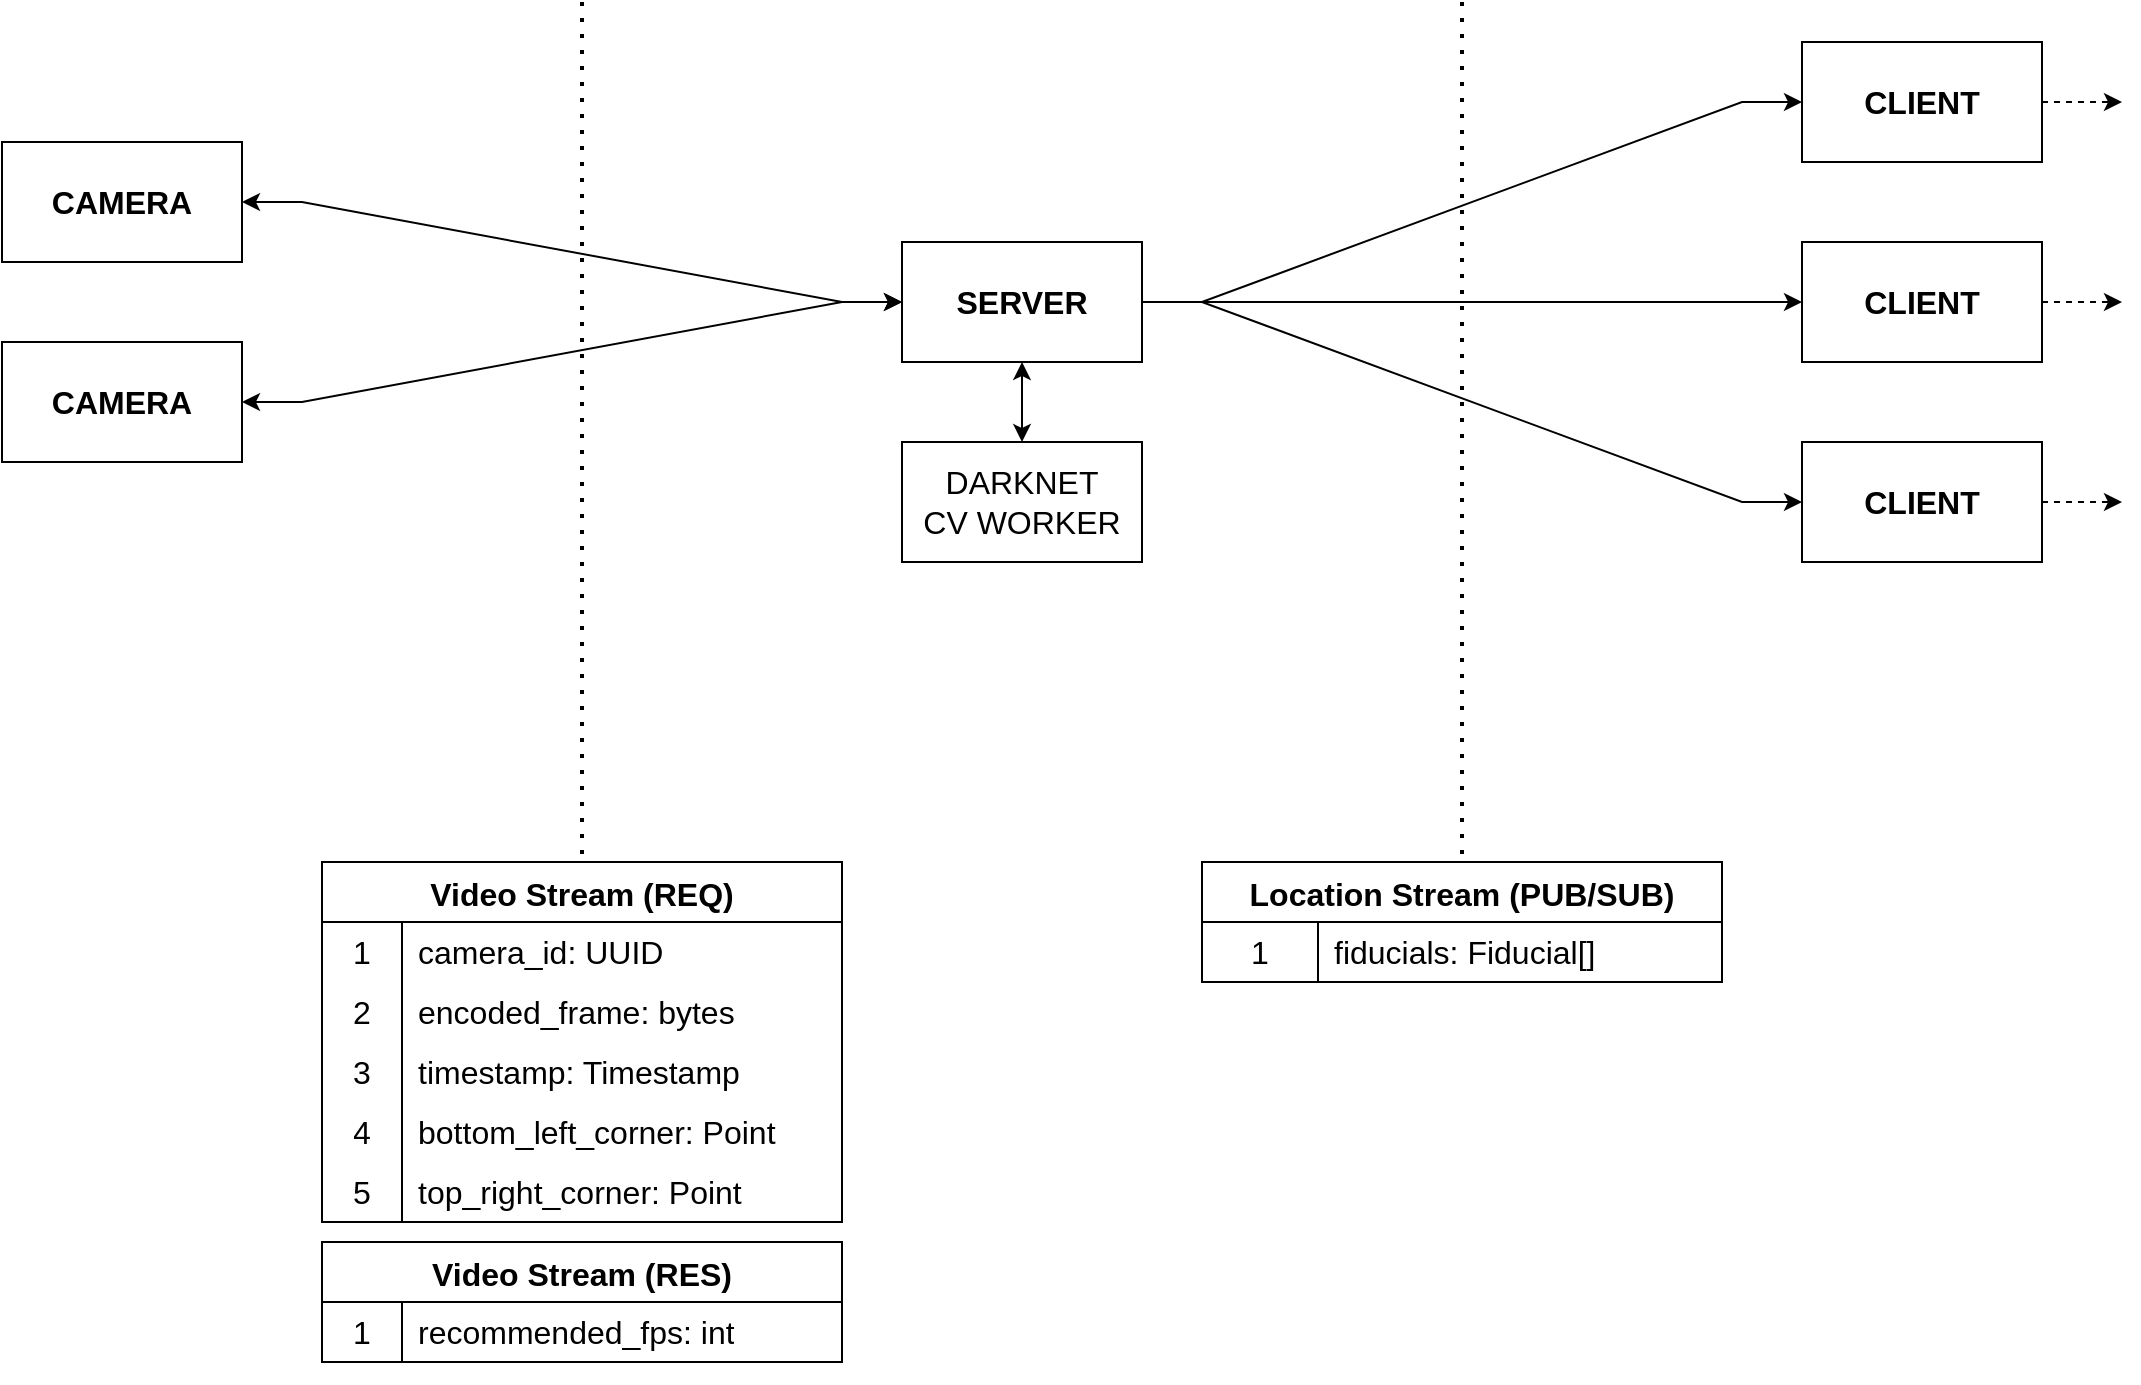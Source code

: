 <mxfile version="20.8.17" type="device"><diagram name="Page-1" id="8ZwRMKYIwnAi-eL0Bg6b"><mxGraphModel dx="2074" dy="1151" grid="1" gridSize="10" guides="1" tooltips="1" connect="1" arrows="1" fold="1" page="1" pageScale="1" pageWidth="1100" pageHeight="850" math="0" shadow="0"><root><mxCell id="0"/><mxCell id="1" parent="0"/><mxCell id="f6jl3S5OLqhXv_2z6Z4M-2" value="&lt;div style=&quot;font-size: 16px;&quot;&gt;SERVER&lt;/div&gt;" style="rounded=0;whiteSpace=wrap;html=1;fontSize=16;fontStyle=1" parent="1" vertex="1"><mxGeometry x="470" y="170" width="120" height="60" as="geometry"/></mxCell><mxCell id="f6jl3S5OLqhXv_2z6Z4M-3" value="CLIENT" style="rounded=0;whiteSpace=wrap;html=1;fontSize=16;fontStyle=1" parent="1" vertex="1"><mxGeometry x="920" y="170" width="120" height="60" as="geometry"/></mxCell><mxCell id="f6jl3S5OLqhXv_2z6Z4M-4" value="CLIENT" style="rounded=0;whiteSpace=wrap;html=1;fontSize=16;fontStyle=1" parent="1" vertex="1"><mxGeometry x="920" y="70" width="120" height="60" as="geometry"/></mxCell><mxCell id="f6jl3S5OLqhXv_2z6Z4M-5" value="CLIENT" style="rounded=0;whiteSpace=wrap;html=1;fontSize=16;fontStyle=1" parent="1" vertex="1"><mxGeometry x="920" y="270" width="120" height="60" as="geometry"/></mxCell><mxCell id="f6jl3S5OLqhXv_2z6Z4M-6" value="CAMERA" style="rounded=0;whiteSpace=wrap;html=1;fontSize=16;fontStyle=1" parent="1" vertex="1"><mxGeometry x="20" y="220" width="120" height="60" as="geometry"/></mxCell><mxCell id="f6jl3S5OLqhXv_2z6Z4M-7" value="CAMERA" style="rounded=0;whiteSpace=wrap;html=1;fontSize=16;fontStyle=1" parent="1" vertex="1"><mxGeometry x="20" y="120" width="120" height="60" as="geometry"/></mxCell><mxCell id="f6jl3S5OLqhXv_2z6Z4M-8" value="" style="endArrow=classic;startArrow=classic;html=1;rounded=0;exitX=0.5;exitY=0;exitDx=0;exitDy=0;" parent="1" source="f6jl3S5OLqhXv_2z6Z4M-47" target="f6jl3S5OLqhXv_2z6Z4M-2" edge="1"><mxGeometry width="50" height="50" relative="1" as="geometry"><mxPoint x="520" y="270" as="sourcePoint"/><mxPoint x="580" y="480" as="targetPoint"/></mxGeometry></mxCell><mxCell id="f6jl3S5OLqhXv_2z6Z4M-9" value="" style="endArrow=classic;html=1;rounded=0;edgeStyle=entityRelationEdgeStyle;startArrow=classic;startFill=1;" parent="1" source="f6jl3S5OLqhXv_2z6Z4M-7" target="f6jl3S5OLqhXv_2z6Z4M-2" edge="1"><mxGeometry width="50" height="50" relative="1" as="geometry"><mxPoint x="400" y="320" as="sourcePoint"/><mxPoint x="450" y="270" as="targetPoint"/></mxGeometry></mxCell><mxCell id="f6jl3S5OLqhXv_2z6Z4M-10" value="" style="endArrow=classic;html=1;rounded=0;edgeStyle=entityRelationEdgeStyle;startArrow=classic;startFill=1;" parent="1" source="f6jl3S5OLqhXv_2z6Z4M-6" target="f6jl3S5OLqhXv_2z6Z4M-2" edge="1"><mxGeometry width="50" height="50" relative="1" as="geometry"><mxPoint x="250" y="145" as="sourcePoint"/><mxPoint x="370" y="195" as="targetPoint"/></mxGeometry></mxCell><mxCell id="f6jl3S5OLqhXv_2z6Z4M-11" value="" style="endArrow=classic;html=1;rounded=0;edgeStyle=entityRelationEdgeStyle;" parent="1" source="f6jl3S5OLqhXv_2z6Z4M-2" target="f6jl3S5OLqhXv_2z6Z4M-4" edge="1"><mxGeometry width="50" height="50" relative="1" as="geometry"><mxPoint x="270" y="155" as="sourcePoint"/><mxPoint x="390" y="205" as="targetPoint"/></mxGeometry></mxCell><mxCell id="f6jl3S5OLqhXv_2z6Z4M-12" value="" style="endArrow=classic;html=1;rounded=0;edgeStyle=entityRelationEdgeStyle;" parent="1" source="f6jl3S5OLqhXv_2z6Z4M-2" target="f6jl3S5OLqhXv_2z6Z4M-3" edge="1"><mxGeometry width="50" height="50" relative="1" as="geometry"><mxPoint x="280" y="165" as="sourcePoint"/><mxPoint x="400" y="215" as="targetPoint"/></mxGeometry></mxCell><mxCell id="f6jl3S5OLqhXv_2z6Z4M-13" value="" style="endArrow=classic;html=1;rounded=0;edgeStyle=entityRelationEdgeStyle;" parent="1" source="f6jl3S5OLqhXv_2z6Z4M-2" target="f6jl3S5OLqhXv_2z6Z4M-5" edge="1"><mxGeometry width="50" height="50" relative="1" as="geometry"><mxPoint x="290" y="175" as="sourcePoint"/><mxPoint x="410" y="225" as="targetPoint"/></mxGeometry></mxCell><mxCell id="f6jl3S5OLqhXv_2z6Z4M-16" value="" style="endArrow=classic;html=1;rounded=0;dashed=1;" parent="1" source="f6jl3S5OLqhXv_2z6Z4M-4" edge="1"><mxGeometry width="50" height="50" relative="1" as="geometry"><mxPoint x="810" y="185" as="sourcePoint"/><mxPoint x="1080" y="100" as="targetPoint"/></mxGeometry></mxCell><mxCell id="f6jl3S5OLqhXv_2z6Z4M-17" value="" style="endArrow=classic;html=1;rounded=0;dashed=1;" parent="1" source="f6jl3S5OLqhXv_2z6Z4M-3" edge="1"><mxGeometry width="50" height="50" relative="1" as="geometry"><mxPoint x="1050" y="110" as="sourcePoint"/><mxPoint x="1080" y="200" as="targetPoint"/></mxGeometry></mxCell><mxCell id="f6jl3S5OLqhXv_2z6Z4M-18" value="" style="endArrow=classic;html=1;rounded=0;dashed=1;" parent="1" source="f6jl3S5OLqhXv_2z6Z4M-5" edge="1"><mxGeometry width="50" height="50" relative="1" as="geometry"><mxPoint x="1060" y="120" as="sourcePoint"/><mxPoint x="1080" y="300" as="targetPoint"/></mxGeometry></mxCell><mxCell id="f6jl3S5OLqhXv_2z6Z4M-19" value="Video Stream (REQ)" style="shape=table;startSize=30;container=1;collapsible=0;childLayout=tableLayout;fixedRows=1;rowLines=0;fontStyle=1;strokeColor=default;fontSize=16;" parent="1" vertex="1"><mxGeometry x="180" y="480" width="260" height="180" as="geometry"/></mxCell><mxCell id="f6jl3S5OLqhXv_2z6Z4M-20" value="" style="shape=tableRow;horizontal=0;startSize=0;swimlaneHead=0;swimlaneBody=0;top=0;left=0;bottom=0;right=0;collapsible=0;dropTarget=0;fillColor=none;points=[[0,0.5],[1,0.5]];portConstraint=eastwest;strokeColor=inherit;fontSize=16;" parent="f6jl3S5OLqhXv_2z6Z4M-19" vertex="1"><mxGeometry y="30" width="260" height="30" as="geometry"/></mxCell><mxCell id="f6jl3S5OLqhXv_2z6Z4M-21" value="1" style="shape=partialRectangle;html=1;whiteSpace=wrap;connectable=0;fillColor=none;top=0;left=0;bottom=0;right=0;overflow=hidden;pointerEvents=1;strokeColor=inherit;fontSize=16;" parent="f6jl3S5OLqhXv_2z6Z4M-20" vertex="1"><mxGeometry width="40" height="30" as="geometry"><mxRectangle width="40" height="30" as="alternateBounds"/></mxGeometry></mxCell><mxCell id="f6jl3S5OLqhXv_2z6Z4M-22" value="camera_id: UUID" style="shape=partialRectangle;html=1;whiteSpace=wrap;connectable=0;fillColor=none;top=0;left=0;bottom=0;right=0;align=left;spacingLeft=6;overflow=hidden;strokeColor=inherit;fontSize=16;" parent="f6jl3S5OLqhXv_2z6Z4M-20" vertex="1"><mxGeometry x="40" width="220" height="30" as="geometry"><mxRectangle width="220" height="30" as="alternateBounds"/></mxGeometry></mxCell><mxCell id="f6jl3S5OLqhXv_2z6Z4M-23" value="" style="shape=tableRow;horizontal=0;startSize=0;swimlaneHead=0;swimlaneBody=0;top=0;left=0;bottom=0;right=0;collapsible=0;dropTarget=0;fillColor=none;points=[[0,0.5],[1,0.5]];portConstraint=eastwest;strokeColor=inherit;fontSize=16;" parent="f6jl3S5OLqhXv_2z6Z4M-19" vertex="1"><mxGeometry y="60" width="260" height="30" as="geometry"/></mxCell><mxCell id="f6jl3S5OLqhXv_2z6Z4M-24" value="2" style="shape=partialRectangle;html=1;whiteSpace=wrap;connectable=0;fillColor=none;top=0;left=0;bottom=0;right=0;overflow=hidden;strokeColor=inherit;fontSize=16;" parent="f6jl3S5OLqhXv_2z6Z4M-23" vertex="1"><mxGeometry width="40" height="30" as="geometry"><mxRectangle width="40" height="30" as="alternateBounds"/></mxGeometry></mxCell><mxCell id="f6jl3S5OLqhXv_2z6Z4M-25" value="encoded_frame: bytes" style="shape=partialRectangle;html=1;whiteSpace=wrap;connectable=0;fillColor=none;top=0;left=0;bottom=0;right=0;align=left;spacingLeft=6;overflow=hidden;strokeColor=inherit;fontSize=16;" parent="f6jl3S5OLqhXv_2z6Z4M-23" vertex="1"><mxGeometry x="40" width="220" height="30" as="geometry"><mxRectangle width="220" height="30" as="alternateBounds"/></mxGeometry></mxCell><mxCell id="f6jl3S5OLqhXv_2z6Z4M-26" style="shape=tableRow;horizontal=0;startSize=0;swimlaneHead=0;swimlaneBody=0;top=0;left=0;bottom=0;right=0;collapsible=0;dropTarget=0;fillColor=none;points=[[0,0.5],[1,0.5]];portConstraint=eastwest;strokeColor=inherit;fontSize=16;" parent="f6jl3S5OLqhXv_2z6Z4M-19" vertex="1"><mxGeometry y="90" width="260" height="30" as="geometry"/></mxCell><mxCell id="f6jl3S5OLqhXv_2z6Z4M-27" value="3" style="shape=partialRectangle;html=1;whiteSpace=wrap;connectable=0;fillColor=none;top=0;left=0;bottom=0;right=0;overflow=hidden;strokeColor=inherit;fontSize=16;" parent="f6jl3S5OLqhXv_2z6Z4M-26" vertex="1"><mxGeometry width="40" height="30" as="geometry"><mxRectangle width="40" height="30" as="alternateBounds"/></mxGeometry></mxCell><mxCell id="f6jl3S5OLqhXv_2z6Z4M-28" value="timestamp: Timestamp" style="shape=partialRectangle;html=1;whiteSpace=wrap;connectable=0;fillColor=none;top=0;left=0;bottom=0;right=0;align=left;spacingLeft=6;overflow=hidden;strokeColor=inherit;fontSize=16;" parent="f6jl3S5OLqhXv_2z6Z4M-26" vertex="1"><mxGeometry x="40" width="220" height="30" as="geometry"><mxRectangle width="220" height="30" as="alternateBounds"/></mxGeometry></mxCell><mxCell id="f6jl3S5OLqhXv_2z6Z4M-29" style="shape=tableRow;horizontal=0;startSize=0;swimlaneHead=0;swimlaneBody=0;top=0;left=0;bottom=0;right=0;collapsible=0;dropTarget=0;fillColor=none;points=[[0,0.5],[1,0.5]];portConstraint=eastwest;strokeColor=inherit;fontSize=16;" parent="f6jl3S5OLqhXv_2z6Z4M-19" vertex="1"><mxGeometry y="120" width="260" height="30" as="geometry"/></mxCell><mxCell id="f6jl3S5OLqhXv_2z6Z4M-30" value="4" style="shape=partialRectangle;html=1;whiteSpace=wrap;connectable=0;fillColor=none;top=0;left=0;bottom=0;right=0;overflow=hidden;strokeColor=inherit;fontSize=16;" parent="f6jl3S5OLqhXv_2z6Z4M-29" vertex="1"><mxGeometry width="40" height="30" as="geometry"><mxRectangle width="40" height="30" as="alternateBounds"/></mxGeometry></mxCell><mxCell id="f6jl3S5OLqhXv_2z6Z4M-31" value="bottom_left_corner: Point" style="shape=partialRectangle;html=1;whiteSpace=wrap;connectable=0;fillColor=none;top=0;left=0;bottom=0;right=0;align=left;spacingLeft=6;overflow=hidden;strokeColor=inherit;fontSize=16;" parent="f6jl3S5OLqhXv_2z6Z4M-29" vertex="1"><mxGeometry x="40" width="220" height="30" as="geometry"><mxRectangle width="220" height="30" as="alternateBounds"/></mxGeometry></mxCell><mxCell id="f6jl3S5OLqhXv_2z6Z4M-32" style="shape=tableRow;horizontal=0;startSize=0;swimlaneHead=0;swimlaneBody=0;top=0;left=0;bottom=0;right=0;collapsible=0;dropTarget=0;fillColor=none;points=[[0,0.5],[1,0.5]];portConstraint=eastwest;strokeColor=inherit;fontSize=16;" parent="f6jl3S5OLqhXv_2z6Z4M-19" vertex="1"><mxGeometry y="150" width="260" height="30" as="geometry"/></mxCell><mxCell id="f6jl3S5OLqhXv_2z6Z4M-33" value="5" style="shape=partialRectangle;html=1;whiteSpace=wrap;connectable=0;fillColor=none;top=0;left=0;bottom=0;right=0;overflow=hidden;strokeColor=inherit;fontSize=16;" parent="f6jl3S5OLqhXv_2z6Z4M-32" vertex="1"><mxGeometry width="40" height="30" as="geometry"><mxRectangle width="40" height="30" as="alternateBounds"/></mxGeometry></mxCell><mxCell id="f6jl3S5OLqhXv_2z6Z4M-34" value="top_right_corner: Point" style="shape=partialRectangle;html=1;whiteSpace=wrap;connectable=0;fillColor=none;top=0;left=0;bottom=0;right=0;align=left;spacingLeft=6;overflow=hidden;strokeColor=inherit;fontSize=16;" parent="f6jl3S5OLqhXv_2z6Z4M-32" vertex="1"><mxGeometry x="40" width="220" height="30" as="geometry"><mxRectangle width="220" height="30" as="alternateBounds"/></mxGeometry></mxCell><mxCell id="f6jl3S5OLqhXv_2z6Z4M-35" value="" style="shape=tableRow;horizontal=0;startSize=0;swimlaneHead=0;swimlaneBody=0;top=0;left=0;bottom=0;right=0;collapsible=0;dropTarget=0;fillColor=none;points=[[0,0.5],[1,0.5]];portConstraint=eastwest;strokeColor=inherit;fontSize=16;" parent="1" vertex="1"><mxGeometry x="220" y="680" width="180" height="30" as="geometry"/></mxCell><mxCell id="f6jl3S5OLqhXv_2z6Z4M-36" value="" style="shape=tableRow;horizontal=0;startSize=0;swimlaneHead=0;swimlaneBody=0;top=0;left=0;bottom=0;right=0;collapsible=0;dropTarget=0;fillColor=none;points=[[0,0.5],[1,0.5]];portConstraint=eastwest;strokeColor=inherit;fontSize=16;" parent="1" vertex="1"><mxGeometry x="220" y="710" width="180" height="30" as="geometry"/></mxCell><mxCell id="f6jl3S5OLqhXv_2z6Z4M-37" value="Location Stream (PUB/SUB)" style="shape=table;startSize=30;container=1;collapsible=0;childLayout=tableLayout;fixedRows=1;rowLines=0;fontStyle=1;strokeColor=default;fontSize=16;" parent="1" vertex="1"><mxGeometry x="620" y="480" width="260" height="60" as="geometry"/></mxCell><mxCell id="f6jl3S5OLqhXv_2z6Z4M-38" value="" style="shape=tableRow;horizontal=0;startSize=0;swimlaneHead=0;swimlaneBody=0;top=0;left=0;bottom=0;right=0;collapsible=0;dropTarget=0;fillColor=none;points=[[0,0.5],[1,0.5]];portConstraint=eastwest;strokeColor=inherit;fontSize=16;" parent="f6jl3S5OLqhXv_2z6Z4M-37" vertex="1"><mxGeometry y="30" width="260" height="30" as="geometry"/></mxCell><mxCell id="f6jl3S5OLqhXv_2z6Z4M-39" value="1" style="shape=partialRectangle;html=1;whiteSpace=wrap;connectable=0;fillColor=none;top=0;left=0;bottom=0;right=0;overflow=hidden;pointerEvents=1;strokeColor=inherit;fontSize=16;" parent="f6jl3S5OLqhXv_2z6Z4M-38" vertex="1"><mxGeometry width="58" height="30" as="geometry"><mxRectangle width="58" height="30" as="alternateBounds"/></mxGeometry></mxCell><mxCell id="f6jl3S5OLqhXv_2z6Z4M-40" value="fiducials: Fiducial[]" style="shape=partialRectangle;html=1;whiteSpace=wrap;connectable=0;fillColor=none;top=0;left=0;bottom=0;right=0;align=left;spacingLeft=6;overflow=hidden;strokeColor=inherit;fontSize=16;" parent="f6jl3S5OLqhXv_2z6Z4M-38" vertex="1"><mxGeometry x="58" width="202" height="30" as="geometry"><mxRectangle width="202" height="30" as="alternateBounds"/></mxGeometry></mxCell><mxCell id="f6jl3S5OLqhXv_2z6Z4M-41" value="Video Stream (RES)" style="shape=table;startSize=30;container=1;collapsible=0;childLayout=tableLayout;fixedRows=1;rowLines=0;fontStyle=1;strokeColor=default;fontSize=16;" parent="1" vertex="1"><mxGeometry x="180" y="670" width="260" height="60" as="geometry"/></mxCell><mxCell id="f6jl3S5OLqhXv_2z6Z4M-42" value="" style="shape=tableRow;horizontal=0;startSize=0;swimlaneHead=0;swimlaneBody=0;top=0;left=0;bottom=0;right=0;collapsible=0;dropTarget=0;fillColor=none;points=[[0,0.5],[1,0.5]];portConstraint=eastwest;strokeColor=inherit;fontSize=16;" parent="f6jl3S5OLqhXv_2z6Z4M-41" vertex="1"><mxGeometry y="30" width="260" height="30" as="geometry"/></mxCell><mxCell id="f6jl3S5OLqhXv_2z6Z4M-43" value="1" style="shape=partialRectangle;html=1;whiteSpace=wrap;connectable=0;fillColor=none;top=0;left=0;bottom=0;right=0;overflow=hidden;pointerEvents=1;strokeColor=inherit;fontSize=16;" parent="f6jl3S5OLqhXv_2z6Z4M-42" vertex="1"><mxGeometry width="40" height="30" as="geometry"><mxRectangle width="40" height="30" as="alternateBounds"/></mxGeometry></mxCell><mxCell id="f6jl3S5OLqhXv_2z6Z4M-44" value="recommended_fps: int" style="shape=partialRectangle;html=1;whiteSpace=wrap;connectable=0;fillColor=none;top=0;left=0;bottom=0;right=0;align=left;spacingLeft=6;overflow=hidden;strokeColor=inherit;fontSize=16;" parent="f6jl3S5OLqhXv_2z6Z4M-42" vertex="1"><mxGeometry x="40" width="220" height="30" as="geometry"><mxRectangle width="220" height="30" as="alternateBounds"/></mxGeometry></mxCell><mxCell id="f6jl3S5OLqhXv_2z6Z4M-47" value="&lt;div&gt;DARKNET&lt;/div&gt;&lt;div&gt;CV WORKER&lt;br&gt;&lt;/div&gt;" style="rounded=0;whiteSpace=wrap;html=1;fontSize=16;" parent="1" vertex="1"><mxGeometry x="470" y="270" width="120" height="60" as="geometry"/></mxCell><mxCell id="f6jl3S5OLqhXv_2z6Z4M-48" value="" style="endArrow=none;dashed=1;html=1;dashPattern=1 3;strokeWidth=2;rounded=0;fontSize=16;entryX=0.5;entryY=0;entryDx=0;entryDy=0;" parent="1" target="f6jl3S5OLqhXv_2z6Z4M-19" edge="1"><mxGeometry width="50" height="50" relative="1" as="geometry"><mxPoint x="310" y="50" as="sourcePoint"/><mxPoint x="450" y="390" as="targetPoint"/></mxGeometry></mxCell><mxCell id="f6jl3S5OLqhXv_2z6Z4M-49" value="" style="endArrow=none;dashed=1;html=1;dashPattern=1 3;strokeWidth=2;rounded=0;fontSize=16;entryX=0.5;entryY=0;entryDx=0;entryDy=0;" parent="1" target="f6jl3S5OLqhXv_2z6Z4M-37" edge="1"><mxGeometry width="50" height="50" relative="1" as="geometry"><mxPoint x="750" y="50" as="sourcePoint"/><mxPoint x="450" y="390" as="targetPoint"/></mxGeometry></mxCell></root></mxGraphModel></diagram></mxfile>